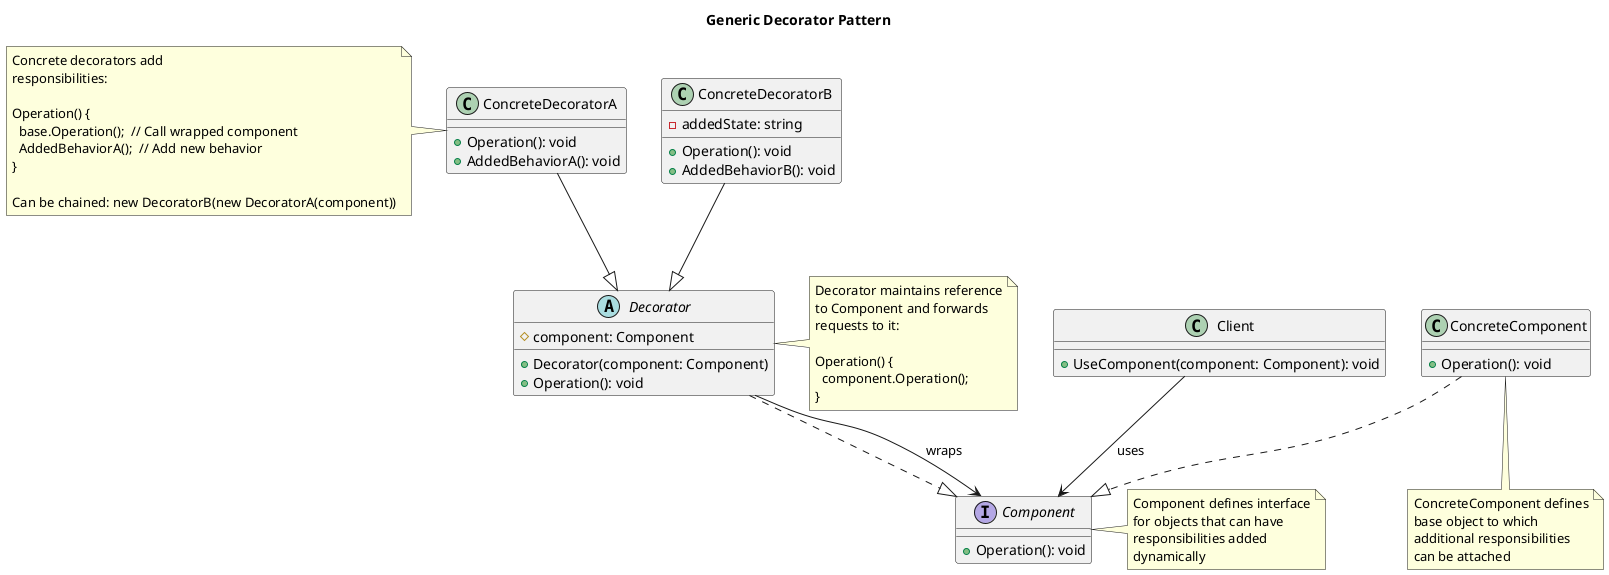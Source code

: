 @startuml Generic_Decorator_Pattern

title Generic Decorator Pattern

interface Component {
    +Operation(): void
}

class ConcreteComponent {
    +Operation(): void
}

abstract class Decorator {
    #component: Component
    +Decorator(component: Component)
    +Operation(): void
}

class ConcreteDecoratorA {
    +Operation(): void
    +AddedBehaviorA(): void
}

class ConcreteDecoratorB {
    -addedState: string
    +Operation(): void
    +AddedBehaviorB(): void
}

class Client {
    +UseComponent(component: Component): void
}

ConcreteComponent ..|> Component
Decorator ..|> Component
ConcreteDecoratorA --|> Decorator
ConcreteDecoratorB --|> Decorator
Decorator --> Component : wraps
Client --> Component : uses

note right of Component
  Component defines interface
  for objects that can have
  responsibilities added
  dynamically
end note

note bottom of ConcreteComponent
  ConcreteComponent defines
  base object to which
  additional responsibilities
  can be attached
end note

note right of Decorator
  Decorator maintains reference
  to Component and forwards
  requests to it:
  
  Operation() {
    component.Operation();
  }
end note

note left of ConcreteDecoratorA
  Concrete decorators add
  responsibilities:
  
  Operation() {
    base.Operation();  // Call wrapped component
    AddedBehaviorA();  // Add new behavior
  }
  
  Can be chained: new DecoratorB(new DecoratorA(component))
end note

@enduml
